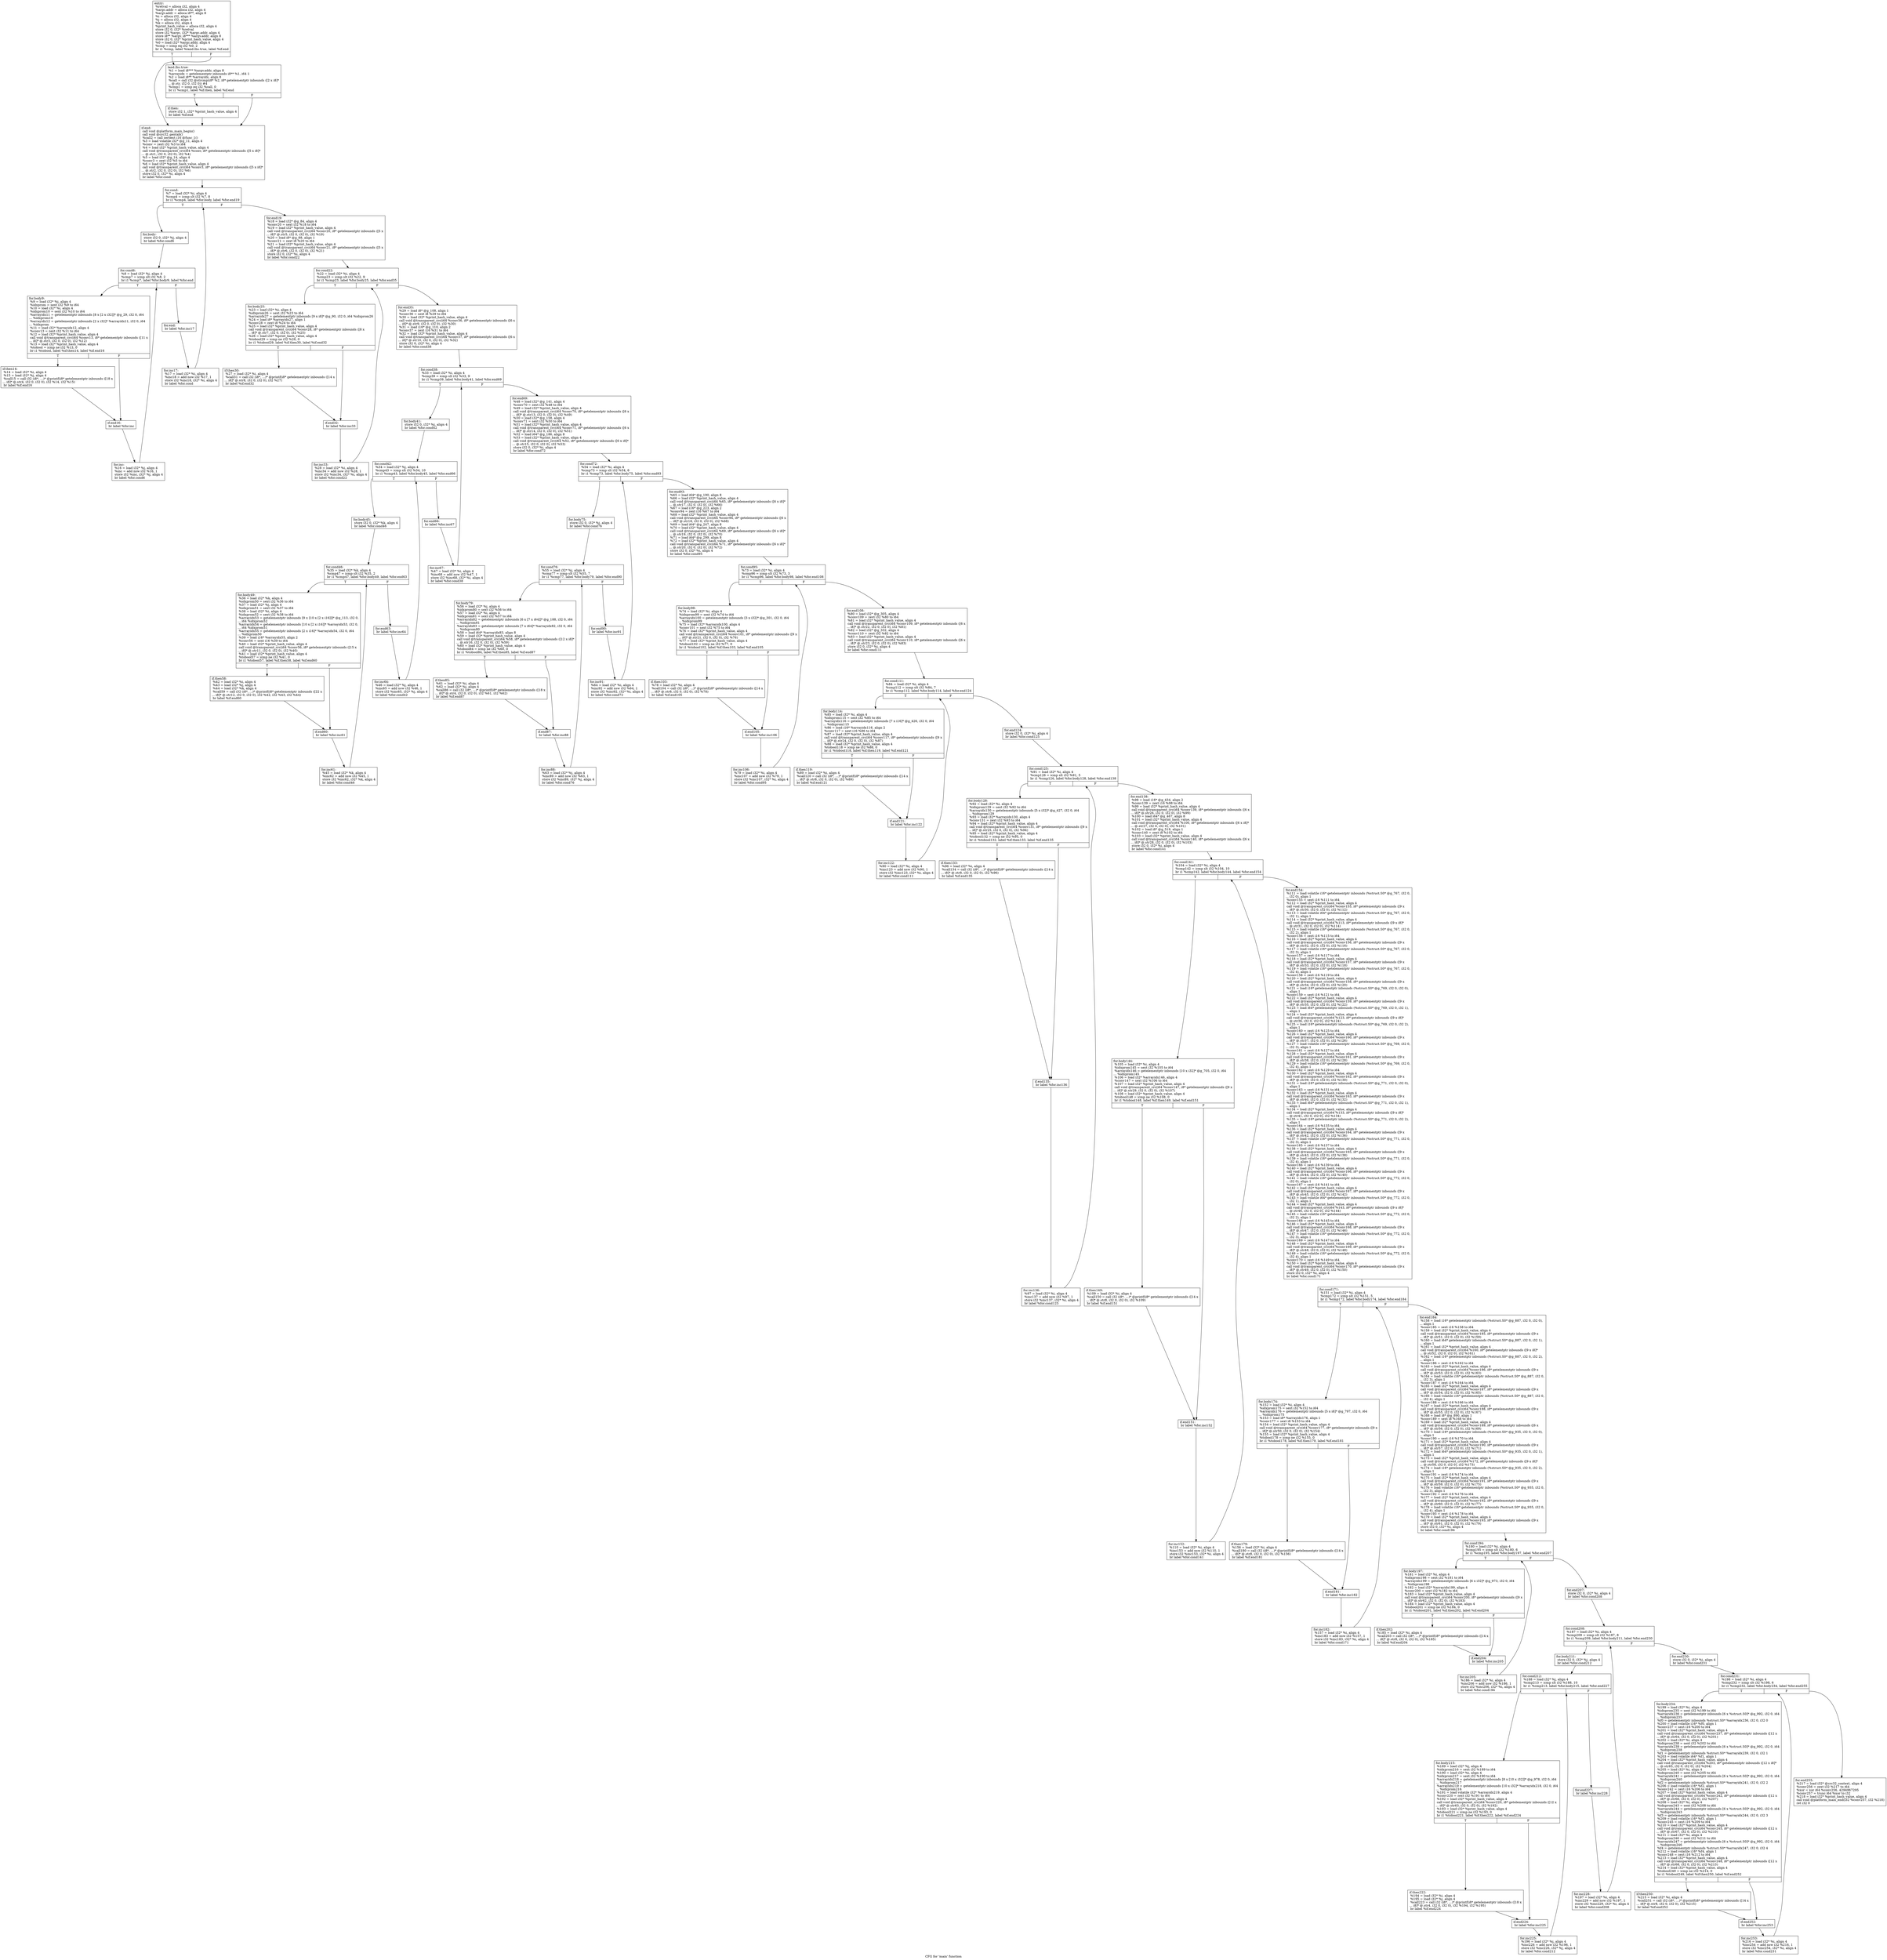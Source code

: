 digraph "CFG for 'main' function" {
	label="CFG for 'main' function";

	Node0xaf9a5d0 [shape=record,label="{entry:\l  %retval = alloca i32, align 4\l  %argc.addr = alloca i32, align 4\l  %argv.addr = alloca i8**, align 8\l  %i = alloca i32, align 4\l  %j = alloca i32, align 4\l  %k = alloca i32, align 4\l  %print_hash_value = alloca i32, align 4\l  store i32 0, i32* %retval\l  store i32 %argc, i32* %argc.addr, align 4\l  store i8** %argv, i8*** %argv.addr, align 8\l  store i32 0, i32* %print_hash_value, align 4\l  %0 = load i32* %argc.addr, align 4\l  %cmp = icmp eq i32 %0, 2\l  br i1 %cmp, label %land.lhs.true, label %if.end\l|{<s0>T|<s1>F}}"];
	Node0xaf9a5d0:s0 -> Node0xaf942c8;
	Node0xaf9a5d0:s1 -> Node0xaf94328;
	Node0xaf942c8 [shape=record,label="{land.lhs.true:                                    \l  %1 = load i8*** %argv.addr, align 8\l  %arrayidx = getelementptr inbounds i8** %1, i64 1\l  %2 = load i8** %arrayidx, align 8\l  %call = call i32 @strcmp(i8* %2, i8* getelementptr inbounds ([2 x i8]*\l... @.str, i32 0, i32 0)) #4\l  %cmp1 = icmp eq i32 %call, 0\l  br i1 %cmp1, label %if.then, label %if.end\l|{<s0>T|<s1>F}}"];
	Node0xaf942c8:s0 -> Node0xaf942f8;
	Node0xaf942c8:s1 -> Node0xaf94328;
	Node0xaf942f8 [shape=record,label="{if.then:                                          \l  store i32 1, i32* %print_hash_value, align 4\l  br label %if.end\l}"];
	Node0xaf942f8 -> Node0xaf94328;
	Node0xaf94328 [shape=record,label="{if.end:                                           \l  call void @platform_main_begin()\l  call void @crc32_gentab()\l  %call2 = call zeroext i16 @func_1()\l  %3 = load volatile i32* @g_11, align 4\l  %conv = zext i32 %3 to i64\l  %4 = load i32* %print_hash_value, align 4\l  call void @transparent_crc(i64 %conv, i8* getelementptr inbounds ([5 x i8]*\l... @.str1, i32 0, i32 0), i32 %4)\l  %5 = load i32* @g_14, align 4\l  %conv3 = zext i32 %5 to i64\l  %6 = load i32* %print_hash_value, align 4\l  call void @transparent_crc(i64 %conv3, i8* getelementptr inbounds ([5 x i8]*\l... @.str2, i32 0, i32 0), i32 %6)\l  store i32 0, i32* %i, align 4\l  br label %for.cond\l}"];
	Node0xaf94328 -> Node0xaf94358;
	Node0xaf94358 [shape=record,label="{for.cond:                                         \l  %7 = load i32* %i, align 4\l  %cmp4 = icmp slt i32 %7, 8\l  br i1 %cmp4, label %for.body, label %for.end19\l|{<s0>T|<s1>F}}"];
	Node0xaf94358:s0 -> Node0xaf94388;
	Node0xaf94358:s1 -> Node0xaf94508;
	Node0xaf94388 [shape=record,label="{for.body:                                         \l  store i32 0, i32* %j, align 4\l  br label %for.cond6\l}"];
	Node0xaf94388 -> Node0xaf943b8;
	Node0xaf943b8 [shape=record,label="{for.cond6:                                        \l  %8 = load i32* %j, align 4\l  %cmp7 = icmp slt i32 %8, 2\l  br i1 %cmp7, label %for.body9, label %for.end\l|{<s0>T|<s1>F}}"];
	Node0xaf943b8:s0 -> Node0xaf943e8;
	Node0xaf943b8:s1 -> Node0xaf944a8;
	Node0xaf943e8 [shape=record,label="{for.body9:                                        \l  %9 = load i32* %j, align 4\l  %idxprom = sext i32 %9 to i64\l  %10 = load i32* %i, align 4\l  %idxprom10 = sext i32 %10 to i64\l  %arrayidx11 = getelementptr inbounds [8 x [2 x i32]]* @g_29, i32 0, i64\l... %idxprom10\l  %arrayidx12 = getelementptr inbounds [2 x i32]* %arrayidx11, i32 0, i64\l... %idxprom\l  %11 = load i32* %arrayidx12, align 4\l  %conv13 = zext i32 %11 to i64\l  %12 = load i32* %print_hash_value, align 4\l  call void @transparent_crc(i64 %conv13, i8* getelementptr inbounds ([11 x\l... i8]* @.str3, i32 0, i32 0), i32 %12)\l  %13 = load i32* %print_hash_value, align 4\l  %tobool = icmp ne i32 %13, 0\l  br i1 %tobool, label %if.then14, label %if.end16\l|{<s0>T|<s1>F}}"];
	Node0xaf943e8:s0 -> Node0xaf94418;
	Node0xaf943e8:s1 -> Node0xaf94448;
	Node0xaf94418 [shape=record,label="{if.then14:                                        \l  %14 = load i32* %i, align 4\l  %15 = load i32* %j, align 4\l  %call15 = call i32 (i8*, ...)* @printf(i8* getelementptr inbounds ([18 x\l... i8]* @.str4, i32 0, i32 0), i32 %14, i32 %15)\l  br label %if.end16\l}"];
	Node0xaf94418 -> Node0xaf94448;
	Node0xaf94448 [shape=record,label="{if.end16:                                         \l  br label %for.inc\l}"];
	Node0xaf94448 -> Node0xaf94478;
	Node0xaf94478 [shape=record,label="{for.inc:                                          \l  %16 = load i32* %j, align 4\l  %inc = add nsw i32 %16, 1\l  store i32 %inc, i32* %j, align 4\l  br label %for.cond6\l}"];
	Node0xaf94478 -> Node0xaf943b8;
	Node0xaf944a8 [shape=record,label="{for.end:                                          \l  br label %for.inc17\l}"];
	Node0xaf944a8 -> Node0xaf944d8;
	Node0xaf944d8 [shape=record,label="{for.inc17:                                        \l  %17 = load i32* %i, align 4\l  %inc18 = add nsw i32 %17, 1\l  store i32 %inc18, i32* %i, align 4\l  br label %for.cond\l}"];
	Node0xaf944d8 -> Node0xaf94358;
	Node0xaf94508 [shape=record,label="{for.end19:                                        \l  %18 = load i32* @g_84, align 4\l  %conv20 = sext i32 %18 to i64\l  %19 = load i32* %print_hash_value, align 4\l  call void @transparent_crc(i64 %conv20, i8* getelementptr inbounds ([5 x\l... i8]* @.str5, i32 0, i32 0), i32 %19)\l  %20 = load i8* @g_88, align 1\l  %conv21 = zext i8 %20 to i64\l  %21 = load i32* %print_hash_value, align 4\l  call void @transparent_crc(i64 %conv21, i8* getelementptr inbounds ([5 x\l... i8]* @.str6, i32 0, i32 0), i32 %21)\l  store i32 0, i32* %i, align 4\l  br label %for.cond22\l}"];
	Node0xaf94508 -> Node0xaf94538;
	Node0xaf94538 [shape=record,label="{for.cond22:                                       \l  %22 = load i32* %i, align 4\l  %cmp23 = icmp slt i32 %22, 9\l  br i1 %cmp23, label %for.body25, label %for.end35\l|{<s0>T|<s1>F}}"];
	Node0xaf94538:s0 -> Node0xaf94568;
	Node0xaf94538:s1 -> Node0xaf94628;
	Node0xaf94568 [shape=record,label="{for.body25:                                       \l  %23 = load i32* %i, align 4\l  %idxprom26 = sext i32 %23 to i64\l  %arrayidx27 = getelementptr inbounds [9 x i8]* @g_90, i32 0, i64 %idxprom26\l  %24 = load i8* %arrayidx27, align 1\l  %conv28 = zext i8 %24 to i64\l  %25 = load i32* %print_hash_value, align 4\l  call void @transparent_crc(i64 %conv28, i8* getelementptr inbounds ([8 x\l... i8]* @.str7, i32 0, i32 0), i32 %25)\l  %26 = load i32* %print_hash_value, align 4\l  %tobool29 = icmp ne i32 %26, 0\l  br i1 %tobool29, label %if.then30, label %if.end32\l|{<s0>T|<s1>F}}"];
	Node0xaf94568:s0 -> Node0xaf94598;
	Node0xaf94568:s1 -> Node0xaf945c8;
	Node0xaf94598 [shape=record,label="{if.then30:                                        \l  %27 = load i32* %i, align 4\l  %call31 = call i32 (i8*, ...)* @printf(i8* getelementptr inbounds ([14 x\l... i8]* @.str8, i32 0, i32 0), i32 %27)\l  br label %if.end32\l}"];
	Node0xaf94598 -> Node0xaf945c8;
	Node0xaf945c8 [shape=record,label="{if.end32:                                         \l  br label %for.inc33\l}"];
	Node0xaf945c8 -> Node0xaf945f8;
	Node0xaf945f8 [shape=record,label="{for.inc33:                                        \l  %28 = load i32* %i, align 4\l  %inc34 = add nsw i32 %28, 1\l  store i32 %inc34, i32* %i, align 4\l  br label %for.cond22\l}"];
	Node0xaf945f8 -> Node0xaf94538;
	Node0xaf94628 [shape=record,label="{for.end35:                                        \l  %29 = load i8* @g_108, align 1\l  %conv36 = sext i8 %29 to i64\l  %30 = load i32* %print_hash_value, align 4\l  call void @transparent_crc(i64 %conv36, i8* getelementptr inbounds ([6 x\l... i8]* @.str9, i32 0, i32 0), i32 %30)\l  %31 = load i16* @g_110, align 2\l  %conv37 = zext i16 %31 to i64\l  %32 = load i32* %print_hash_value, align 4\l  call void @transparent_crc(i64 %conv37, i8* getelementptr inbounds ([6 x\l... i8]* @.str10, i32 0, i32 0), i32 %32)\l  store i32 0, i32* %i, align 4\l  br label %for.cond38\l}"];
	Node0xaf94628 -> Node0xaf94658;
	Node0xaf94658 [shape=record,label="{for.cond38:                                       \l  %33 = load i32* %i, align 4\l  %cmp39 = icmp slt i32 %33, 9\l  br i1 %cmp39, label %for.body41, label %for.end69\l|{<s0>T|<s1>F}}"];
	Node0xaf94658:s0 -> Node0xaf94688;
	Node0xaf94658:s1 -> Node0xaf948c8;
	Node0xaf94688 [shape=record,label="{for.body41:                                       \l  store i32 0, i32* %j, align 4\l  br label %for.cond42\l}"];
	Node0xaf94688 -> Node0xaf946b8;
	Node0xaf946b8 [shape=record,label="{for.cond42:                                       \l  %34 = load i32* %j, align 4\l  %cmp43 = icmp slt i32 %34, 10\l  br i1 %cmp43, label %for.body45, label %for.end66\l|{<s0>T|<s1>F}}"];
	Node0xaf946b8:s0 -> Node0xaf946e8;
	Node0xaf946b8:s1 -> Node0xaf94868;
	Node0xaf946e8 [shape=record,label="{for.body45:                                       \l  store i32 0, i32* %k, align 4\l  br label %for.cond46\l}"];
	Node0xaf946e8 -> Node0xaf94718;
	Node0xaf94718 [shape=record,label="{for.cond46:                                       \l  %35 = load i32* %k, align 4\l  %cmp47 = icmp slt i32 %35, 2\l  br i1 %cmp47, label %for.body49, label %for.end63\l|{<s0>T|<s1>F}}"];
	Node0xaf94718:s0 -> Node0xaf94748;
	Node0xaf94718:s1 -> Node0xaf94808;
	Node0xaf94748 [shape=record,label="{for.body49:                                       \l  %36 = load i32* %k, align 4\l  %idxprom50 = sext i32 %36 to i64\l  %37 = load i32* %j, align 4\l  %idxprom51 = sext i32 %37 to i64\l  %38 = load i32* %i, align 4\l  %idxprom52 = sext i32 %38 to i64\l  %arrayidx53 = getelementptr inbounds [9 x [10 x [2 x i16]]]* @g_113, i32 0,\l... i64 %idxprom52\l  %arrayidx54 = getelementptr inbounds [10 x [2 x i16]]* %arrayidx53, i32 0,\l... i64 %idxprom51\l  %arrayidx55 = getelementptr inbounds [2 x i16]* %arrayidx54, i32 0, i64\l... %idxprom50\l  %39 = load i16* %arrayidx55, align 2\l  %conv56 = sext i16 %39 to i64\l  %40 = load i32* %print_hash_value, align 4\l  call void @transparent_crc(i64 %conv56, i8* getelementptr inbounds ([15 x\l... i8]* @.str11, i32 0, i32 0), i32 %40)\l  %41 = load i32* %print_hash_value, align 4\l  %tobool57 = icmp ne i32 %41, 0\l  br i1 %tobool57, label %if.then58, label %if.end60\l|{<s0>T|<s1>F}}"];
	Node0xaf94748:s0 -> Node0xaf94778;
	Node0xaf94748:s1 -> Node0xaf947a8;
	Node0xaf94778 [shape=record,label="{if.then58:                                        \l  %42 = load i32* %i, align 4\l  %43 = load i32* %j, align 4\l  %44 = load i32* %k, align 4\l  %call59 = call i32 (i8*, ...)* @printf(i8* getelementptr inbounds ([22 x\l... i8]* @.str12, i32 0, i32 0), i32 %42, i32 %43, i32 %44)\l  br label %if.end60\l}"];
	Node0xaf94778 -> Node0xaf947a8;
	Node0xaf947a8 [shape=record,label="{if.end60:                                         \l  br label %for.inc61\l}"];
	Node0xaf947a8 -> Node0xaf947d8;
	Node0xaf947d8 [shape=record,label="{for.inc61:                                        \l  %45 = load i32* %k, align 4\l  %inc62 = add nsw i32 %45, 1\l  store i32 %inc62, i32* %k, align 4\l  br label %for.cond46\l}"];
	Node0xaf947d8 -> Node0xaf94718;
	Node0xaf94808 [shape=record,label="{for.end63:                                        \l  br label %for.inc64\l}"];
	Node0xaf94808 -> Node0xaf94838;
	Node0xaf94838 [shape=record,label="{for.inc64:                                        \l  %46 = load i32* %j, align 4\l  %inc65 = add nsw i32 %46, 1\l  store i32 %inc65, i32* %j, align 4\l  br label %for.cond42\l}"];
	Node0xaf94838 -> Node0xaf946b8;
	Node0xaf94868 [shape=record,label="{for.end66:                                        \l  br label %for.inc67\l}"];
	Node0xaf94868 -> Node0xaf94898;
	Node0xaf94898 [shape=record,label="{for.inc67:                                        \l  %47 = load i32* %i, align 4\l  %inc68 = add nsw i32 %47, 1\l  store i32 %inc68, i32* %i, align 4\l  br label %for.cond38\l}"];
	Node0xaf94898 -> Node0xaf94658;
	Node0xaf948c8 [shape=record,label="{for.end69:                                        \l  %48 = load i32* @g_141, align 4\l  %conv70 = zext i32 %48 to i64\l  %49 = load i32* %print_hash_value, align 4\l  call void @transparent_crc(i64 %conv70, i8* getelementptr inbounds ([6 x\l... i8]* @.str13, i32 0, i32 0), i32 %49)\l  %50 = load i32* @g_158, align 4\l  %conv71 = sext i32 %50 to i64\l  %51 = load i32* %print_hash_value, align 4\l  call void @transparent_crc(i64 %conv71, i8* getelementptr inbounds ([6 x\l... i8]* @.str14, i32 0, i32 0), i32 %51)\l  %52 = load i64* @g_186, align 8\l  %53 = load i32* %print_hash_value, align 4\l  call void @transparent_crc(i64 %52, i8* getelementptr inbounds ([6 x i8]*\l... @.str15, i32 0, i32 0), i32 %53)\l  store i32 0, i32* %i, align 4\l  br label %for.cond72\l}"];
	Node0xaf948c8 -> Node0xaf948f8;
	Node0xaf948f8 [shape=record,label="{for.cond72:                                       \l  %54 = load i32* %i, align 4\l  %cmp73 = icmp slt i32 %54, 6\l  br i1 %cmp73, label %for.body75, label %for.end93\l|{<s0>T|<s1>F}}"];
	Node0xaf948f8:s0 -> Node0xaf94928;
	Node0xaf948f8:s1 -> Node0xaf94aa8;
	Node0xaf94928 [shape=record,label="{for.body75:                                       \l  store i32 0, i32* %j, align 4\l  br label %for.cond76\l}"];
	Node0xaf94928 -> Node0xaf94958;
	Node0xaf94958 [shape=record,label="{for.cond76:                                       \l  %55 = load i32* %j, align 4\l  %cmp77 = icmp slt i32 %55, 7\l  br i1 %cmp77, label %for.body79, label %for.end90\l|{<s0>T|<s1>F}}"];
	Node0xaf94958:s0 -> Node0xaf94988;
	Node0xaf94958:s1 -> Node0xaf94a48;
	Node0xaf94988 [shape=record,label="{for.body79:                                       \l  %56 = load i32* %j, align 4\l  %idxprom80 = sext i32 %56 to i64\l  %57 = load i32* %i, align 4\l  %idxprom81 = sext i32 %57 to i64\l  %arrayidx82 = getelementptr inbounds [6 x [7 x i64]]* @g_188, i32 0, i64\l... %idxprom81\l  %arrayidx83 = getelementptr inbounds [7 x i64]* %arrayidx82, i32 0, i64\l... %idxprom80\l  %58 = load i64* %arrayidx83, align 8\l  %59 = load i32* %print_hash_value, align 4\l  call void @transparent_crc(i64 %58, i8* getelementptr inbounds ([12 x i8]*\l... @.str16, i32 0, i32 0), i32 %59)\l  %60 = load i32* %print_hash_value, align 4\l  %tobool84 = icmp ne i32 %60, 0\l  br i1 %tobool84, label %if.then85, label %if.end87\l|{<s0>T|<s1>F}}"];
	Node0xaf94988:s0 -> Node0xaf949b8;
	Node0xaf94988:s1 -> Node0xaf949e8;
	Node0xaf949b8 [shape=record,label="{if.then85:                                        \l  %61 = load i32* %i, align 4\l  %62 = load i32* %j, align 4\l  %call86 = call i32 (i8*, ...)* @printf(i8* getelementptr inbounds ([18 x\l... i8]* @.str4, i32 0, i32 0), i32 %61, i32 %62)\l  br label %if.end87\l}"];
	Node0xaf949b8 -> Node0xaf949e8;
	Node0xaf949e8 [shape=record,label="{if.end87:                                         \l  br label %for.inc88\l}"];
	Node0xaf949e8 -> Node0xaf94a18;
	Node0xaf94a18 [shape=record,label="{for.inc88:                                        \l  %63 = load i32* %j, align 4\l  %inc89 = add nsw i32 %63, 1\l  store i32 %inc89, i32* %j, align 4\l  br label %for.cond76\l}"];
	Node0xaf94a18 -> Node0xaf94958;
	Node0xaf94a48 [shape=record,label="{for.end90:                                        \l  br label %for.inc91\l}"];
	Node0xaf94a48 -> Node0xaf94a78;
	Node0xaf94a78 [shape=record,label="{for.inc91:                                        \l  %64 = load i32* %i, align 4\l  %inc92 = add nsw i32 %64, 1\l  store i32 %inc92, i32* %i, align 4\l  br label %for.cond72\l}"];
	Node0xaf94a78 -> Node0xaf948f8;
	Node0xaf94aa8 [shape=record,label="{for.end93:                                        \l  %65 = load i64* @g_190, align 8\l  %66 = load i32* %print_hash_value, align 4\l  call void @transparent_crc(i64 %65, i8* getelementptr inbounds ([6 x i8]*\l... @.str17, i32 0, i32 0), i32 %66)\l  %67 = load i16* @g_223, align 2\l  %conv94 = zext i16 %67 to i64\l  %68 = load i32* %print_hash_value, align 4\l  call void @transparent_crc(i64 %conv94, i8* getelementptr inbounds ([6 x\l... i8]* @.str18, i32 0, i32 0), i32 %68)\l  %69 = load i64* @g_247, align 8\l  %70 = load i32* %print_hash_value, align 4\l  call void @transparent_crc(i64 %69, i8* getelementptr inbounds ([6 x i8]*\l... @.str19, i32 0, i32 0), i32 %70)\l  %71 = load i64* @g_299, align 8\l  %72 = load i32* %print_hash_value, align 4\l  call void @transparent_crc(i64 %71, i8* getelementptr inbounds ([6 x i8]*\l... @.str20, i32 0, i32 0), i32 %72)\l  store i32 0, i32* %i, align 4\l  br label %for.cond95\l}"];
	Node0xaf94aa8 -> Node0xafa27a0;
	Node0xafa27a0 [shape=record,label="{for.cond95:                                       \l  %73 = load i32* %i, align 4\l  %cmp96 = icmp slt i32 %73, 3\l  br i1 %cmp96, label %for.body98, label %for.end108\l|{<s0>T|<s1>F}}"];
	Node0xafa27a0:s0 -> Node0xafa27d0;
	Node0xafa27a0:s1 -> Node0xafa2890;
	Node0xafa27d0 [shape=record,label="{for.body98:                                       \l  %74 = load i32* %i, align 4\l  %idxprom99 = sext i32 %74 to i64\l  %arrayidx100 = getelementptr inbounds [3 x i32]* @g_301, i32 0, i64\l... %idxprom99\l  %75 = load i32* %arrayidx100, align 4\l  %conv101 = sext i32 %75 to i64\l  %76 = load i32* %print_hash_value, align 4\l  call void @transparent_crc(i64 %conv101, i8* getelementptr inbounds ([9 x\l... i8]* @.str21, i32 0, i32 0), i32 %76)\l  %77 = load i32* %print_hash_value, align 4\l  %tobool102 = icmp ne i32 %77, 0\l  br i1 %tobool102, label %if.then103, label %if.end105\l|{<s0>T|<s1>F}}"];
	Node0xafa27d0:s0 -> Node0xafa2800;
	Node0xafa27d0:s1 -> Node0xafa2830;
	Node0xafa2800 [shape=record,label="{if.then103:                                       \l  %78 = load i32* %i, align 4\l  %call104 = call i32 (i8*, ...)* @printf(i8* getelementptr inbounds ([14 x\l... i8]* @.str8, i32 0, i32 0), i32 %78)\l  br label %if.end105\l}"];
	Node0xafa2800 -> Node0xafa2830;
	Node0xafa2830 [shape=record,label="{if.end105:                                        \l  br label %for.inc106\l}"];
	Node0xafa2830 -> Node0xafa2860;
	Node0xafa2860 [shape=record,label="{for.inc106:                                       \l  %79 = load i32* %i, align 4\l  %inc107 = add nsw i32 %79, 1\l  store i32 %inc107, i32* %i, align 4\l  br label %for.cond95\l}"];
	Node0xafa2860 -> Node0xafa27a0;
	Node0xafa2890 [shape=record,label="{for.end108:                                       \l  %80 = load i32* @g_305, align 4\l  %conv109 = zext i32 %80 to i64\l  %81 = load i32* %print_hash_value, align 4\l  call void @transparent_crc(i64 %conv109, i8* getelementptr inbounds ([6 x\l... i8]* @.str22, i32 0, i32 0), i32 %81)\l  %82 = load i32* @g_332, align 4\l  %conv110 = zext i32 %82 to i64\l  %83 = load i32* %print_hash_value, align 4\l  call void @transparent_crc(i64 %conv110, i8* getelementptr inbounds ([6 x\l... i8]* @.str23, i32 0, i32 0), i32 %83)\l  store i32 0, i32* %i, align 4\l  br label %for.cond111\l}"];
	Node0xafa2890 -> Node0xafa28c0;
	Node0xafa28c0 [shape=record,label="{for.cond111:                                      \l  %84 = load i32* %i, align 4\l  %cmp112 = icmp slt i32 %84, 7\l  br i1 %cmp112, label %for.body114, label %for.end124\l|{<s0>T|<s1>F}}"];
	Node0xafa28c0:s0 -> Node0xafa28f0;
	Node0xafa28c0:s1 -> Node0xafa29b0;
	Node0xafa28f0 [shape=record,label="{for.body114:                                      \l  %85 = load i32* %i, align 4\l  %idxprom115 = sext i32 %85 to i64\l  %arrayidx116 = getelementptr inbounds [7 x i16]* @g_426, i32 0, i64\l... %idxprom115\l  %86 = load i16* %arrayidx116, align 2\l  %conv117 = sext i16 %86 to i64\l  %87 = load i32* %print_hash_value, align 4\l  call void @transparent_crc(i64 %conv117, i8* getelementptr inbounds ([9 x\l... i8]* @.str24, i32 0, i32 0), i32 %87)\l  %88 = load i32* %print_hash_value, align 4\l  %tobool118 = icmp ne i32 %88, 0\l  br i1 %tobool118, label %if.then119, label %if.end121\l|{<s0>T|<s1>F}}"];
	Node0xafa28f0:s0 -> Node0xafa2920;
	Node0xafa28f0:s1 -> Node0xafa2950;
	Node0xafa2920 [shape=record,label="{if.then119:                                       \l  %89 = load i32* %i, align 4\l  %call120 = call i32 (i8*, ...)* @printf(i8* getelementptr inbounds ([14 x\l... i8]* @.str8, i32 0, i32 0), i32 %89)\l  br label %if.end121\l}"];
	Node0xafa2920 -> Node0xafa2950;
	Node0xafa2950 [shape=record,label="{if.end121:                                        \l  br label %for.inc122\l}"];
	Node0xafa2950 -> Node0xafa2980;
	Node0xafa2980 [shape=record,label="{for.inc122:                                       \l  %90 = load i32* %i, align 4\l  %inc123 = add nsw i32 %90, 1\l  store i32 %inc123, i32* %i, align 4\l  br label %for.cond111\l}"];
	Node0xafa2980 -> Node0xafa28c0;
	Node0xafa29b0 [shape=record,label="{for.end124:                                       \l  store i32 0, i32* %i, align 4\l  br label %for.cond125\l}"];
	Node0xafa29b0 -> Node0xafa29e0;
	Node0xafa29e0 [shape=record,label="{for.cond125:                                      \l  %91 = load i32* %i, align 4\l  %cmp126 = icmp slt i32 %91, 5\l  br i1 %cmp126, label %for.body128, label %for.end138\l|{<s0>T|<s1>F}}"];
	Node0xafa29e0:s0 -> Node0xafa2a10;
	Node0xafa29e0:s1 -> Node0xafa2ad0;
	Node0xafa2a10 [shape=record,label="{for.body128:                                      \l  %92 = load i32* %i, align 4\l  %idxprom129 = sext i32 %92 to i64\l  %arrayidx130 = getelementptr inbounds [5 x i32]* @g_427, i32 0, i64\l... %idxprom129\l  %93 = load i32* %arrayidx130, align 4\l  %conv131 = zext i32 %93 to i64\l  %94 = load i32* %print_hash_value, align 4\l  call void @transparent_crc(i64 %conv131, i8* getelementptr inbounds ([9 x\l... i8]* @.str25, i32 0, i32 0), i32 %94)\l  %95 = load i32* %print_hash_value, align 4\l  %tobool132 = icmp ne i32 %95, 0\l  br i1 %tobool132, label %if.then133, label %if.end135\l|{<s0>T|<s1>F}}"];
	Node0xafa2a10:s0 -> Node0xafa2a40;
	Node0xafa2a10:s1 -> Node0xafa2a70;
	Node0xafa2a40 [shape=record,label="{if.then133:                                       \l  %96 = load i32* %i, align 4\l  %call134 = call i32 (i8*, ...)* @printf(i8* getelementptr inbounds ([14 x\l... i8]* @.str8, i32 0, i32 0), i32 %96)\l  br label %if.end135\l}"];
	Node0xafa2a40 -> Node0xafa2a70;
	Node0xafa2a70 [shape=record,label="{if.end135:                                        \l  br label %for.inc136\l}"];
	Node0xafa2a70 -> Node0xafa2aa0;
	Node0xafa2aa0 [shape=record,label="{for.inc136:                                       \l  %97 = load i32* %i, align 4\l  %inc137 = add nsw i32 %97, 1\l  store i32 %inc137, i32* %i, align 4\l  br label %for.cond125\l}"];
	Node0xafa2aa0 -> Node0xafa29e0;
	Node0xafa2ad0 [shape=record,label="{for.end138:                                       \l  %98 = load i16* @g_434, align 2\l  %conv139 = zext i16 %98 to i64\l  %99 = load i32* %print_hash_value, align 4\l  call void @transparent_crc(i64 %conv139, i8* getelementptr inbounds ([6 x\l... i8]* @.str26, i32 0, i32 0), i32 %99)\l  %100 = load i64* @g_467, align 8\l  %101 = load i32* %print_hash_value, align 4\l  call void @transparent_crc(i64 %100, i8* getelementptr inbounds ([6 x i8]*\l... @.str27, i32 0, i32 0), i32 %101)\l  %102 = load i8* @g_519, align 1\l  %conv140 = zext i8 %102 to i64\l  %103 = load i32* %print_hash_value, align 4\l  call void @transparent_crc(i64 %conv140, i8* getelementptr inbounds ([6 x\l... i8]* @.str28, i32 0, i32 0), i32 %103)\l  store i32 0, i32* %i, align 4\l  br label %for.cond141\l}"];
	Node0xafa2ad0 -> Node0xafa2b00;
	Node0xafa2b00 [shape=record,label="{for.cond141:                                      \l  %104 = load i32* %i, align 4\l  %cmp142 = icmp slt i32 %104, 10\l  br i1 %cmp142, label %for.body144, label %for.end154\l|{<s0>T|<s1>F}}"];
	Node0xafa2b00:s0 -> Node0xafa2b30;
	Node0xafa2b00:s1 -> Node0xafa2bf0;
	Node0xafa2b30 [shape=record,label="{for.body144:                                      \l  %105 = load i32* %i, align 4\l  %idxprom145 = sext i32 %105 to i64\l  %arrayidx146 = getelementptr inbounds [10 x i32]* @g_705, i32 0, i64\l... %idxprom145\l  %106 = load i32* %arrayidx146, align 4\l  %conv147 = sext i32 %106 to i64\l  %107 = load i32* %print_hash_value, align 4\l  call void @transparent_crc(i64 %conv147, i8* getelementptr inbounds ([9 x\l... i8]* @.str29, i32 0, i32 0), i32 %107)\l  %108 = load i32* %print_hash_value, align 4\l  %tobool148 = icmp ne i32 %108, 0\l  br i1 %tobool148, label %if.then149, label %if.end151\l|{<s0>T|<s1>F}}"];
	Node0xafa2b30:s0 -> Node0xafa2b60;
	Node0xafa2b30:s1 -> Node0xafa2b90;
	Node0xafa2b60 [shape=record,label="{if.then149:                                       \l  %109 = load i32* %i, align 4\l  %call150 = call i32 (i8*, ...)* @printf(i8* getelementptr inbounds ([14 x\l... i8]* @.str8, i32 0, i32 0), i32 %109)\l  br label %if.end151\l}"];
	Node0xafa2b60 -> Node0xafa2b90;
	Node0xafa2b90 [shape=record,label="{if.end151:                                        \l  br label %for.inc152\l}"];
	Node0xafa2b90 -> Node0xafa2bc0;
	Node0xafa2bc0 [shape=record,label="{for.inc152:                                       \l  %110 = load i32* %i, align 4\l  %inc153 = add nsw i32 %110, 1\l  store i32 %inc153, i32* %i, align 4\l  br label %for.cond141\l}"];
	Node0xafa2bc0 -> Node0xafa2b00;
	Node0xafa2bf0 [shape=record,label="{for.end154:                                       \l  %111 = load volatile i16* getelementptr inbounds (%struct.S0* @g_767, i32 0,\l... i32 0), align 1\l  %conv155 = sext i16 %111 to i64\l  %112 = load i32* %print_hash_value, align 4\l  call void @transparent_crc(i64 %conv155, i8* getelementptr inbounds ([9 x\l... i8]* @.str30, i32 0, i32 0), i32 %112)\l  %113 = load volatile i64* getelementptr inbounds (%struct.S0* @g_767, i32 0,\l... i32 1), align 1\l  %114 = load i32* %print_hash_value, align 4\l  call void @transparent_crc(i64 %113, i8* getelementptr inbounds ([9 x i8]*\l... @.str31, i32 0, i32 0), i32 %114)\l  %115 = load volatile i16* getelementptr inbounds (%struct.S0* @g_767, i32 0,\l... i32 2), align 1\l  %conv156 = zext i16 %115 to i64\l  %116 = load i32* %print_hash_value, align 4\l  call void @transparent_crc(i64 %conv156, i8* getelementptr inbounds ([9 x\l... i8]* @.str32, i32 0, i32 0), i32 %116)\l  %117 = load volatile i16* getelementptr inbounds (%struct.S0* @g_767, i32 0,\l... i32 3), align 1\l  %conv157 = zext i16 %117 to i64\l  %118 = load i32* %print_hash_value, align 4\l  call void @transparent_crc(i64 %conv157, i8* getelementptr inbounds ([9 x\l... i8]* @.str33, i32 0, i32 0), i32 %118)\l  %119 = load volatile i16* getelementptr inbounds (%struct.S0* @g_767, i32 0,\l... i32 4), align 1\l  %conv158 = zext i16 %119 to i64\l  %120 = load i32* %print_hash_value, align 4\l  call void @transparent_crc(i64 %conv158, i8* getelementptr inbounds ([9 x\l... i8]* @.str34, i32 0, i32 0), i32 %120)\l  %121 = load i16* getelementptr inbounds (%struct.S0* @g_769, i32 0, i32 0),\l... align 1\l  %conv159 = sext i16 %121 to i64\l  %122 = load i32* %print_hash_value, align 4\l  call void @transparent_crc(i64 %conv159, i8* getelementptr inbounds ([9 x\l... i8]* @.str35, i32 0, i32 0), i32 %122)\l  %123 = load i64* getelementptr inbounds (%struct.S0* @g_769, i32 0, i32 1),\l... align 1\l  %124 = load i32* %print_hash_value, align 4\l  call void @transparent_crc(i64 %123, i8* getelementptr inbounds ([9 x i8]*\l... @.str36, i32 0, i32 0), i32 %124)\l  %125 = load i16* getelementptr inbounds (%struct.S0* @g_769, i32 0, i32 2),\l... align 1\l  %conv160 = zext i16 %125 to i64\l  %126 = load i32* %print_hash_value, align 4\l  call void @transparent_crc(i64 %conv160, i8* getelementptr inbounds ([9 x\l... i8]* @.str37, i32 0, i32 0), i32 %126)\l  %127 = load volatile i16* getelementptr inbounds (%struct.S0* @g_769, i32 0,\l... i32 3), align 1\l  %conv161 = zext i16 %127 to i64\l  %128 = load i32* %print_hash_value, align 4\l  call void @transparent_crc(i64 %conv161, i8* getelementptr inbounds ([9 x\l... i8]* @.str38, i32 0, i32 0), i32 %128)\l  %129 = load volatile i16* getelementptr inbounds (%struct.S0* @g_769, i32 0,\l... i32 4), align 1\l  %conv162 = zext i16 %129 to i64\l  %130 = load i32* %print_hash_value, align 4\l  call void @transparent_crc(i64 %conv162, i8* getelementptr inbounds ([9 x\l... i8]* @.str39, i32 0, i32 0), i32 %130)\l  %131 = load i16* getelementptr inbounds (%struct.S0* @g_771, i32 0, i32 0),\l... align 1\l  %conv163 = sext i16 %131 to i64\l  %132 = load i32* %print_hash_value, align 4\l  call void @transparent_crc(i64 %conv163, i8* getelementptr inbounds ([9 x\l... i8]* @.str40, i32 0, i32 0), i32 %132)\l  %133 = load i64* getelementptr inbounds (%struct.S0* @g_771, i32 0, i32 1),\l... align 1\l  %134 = load i32* %print_hash_value, align 4\l  call void @transparent_crc(i64 %133, i8* getelementptr inbounds ([9 x i8]*\l... @.str41, i32 0, i32 0), i32 %134)\l  %135 = load i16* getelementptr inbounds (%struct.S0* @g_771, i32 0, i32 2),\l... align 1\l  %conv164 = zext i16 %135 to i64\l  %136 = load i32* %print_hash_value, align 4\l  call void @transparent_crc(i64 %conv164, i8* getelementptr inbounds ([9 x\l... i8]* @.str42, i32 0, i32 0), i32 %136)\l  %137 = load volatile i16* getelementptr inbounds (%struct.S0* @g_771, i32 0,\l... i32 3), align 1\l  %conv165 = zext i16 %137 to i64\l  %138 = load i32* %print_hash_value, align 4\l  call void @transparent_crc(i64 %conv165, i8* getelementptr inbounds ([9 x\l... i8]* @.str43, i32 0, i32 0), i32 %138)\l  %139 = load volatile i16* getelementptr inbounds (%struct.S0* @g_771, i32 0,\l... i32 4), align 1\l  %conv166 = zext i16 %139 to i64\l  %140 = load i32* %print_hash_value, align 4\l  call void @transparent_crc(i64 %conv166, i8* getelementptr inbounds ([9 x\l... i8]* @.str44, i32 0, i32 0), i32 %140)\l  %141 = load volatile i16* getelementptr inbounds (%struct.S0* @g_772, i32 0,\l... i32 0), align 1\l  %conv167 = sext i16 %141 to i64\l  %142 = load i32* %print_hash_value, align 4\l  call void @transparent_crc(i64 %conv167, i8* getelementptr inbounds ([9 x\l... i8]* @.str45, i32 0, i32 0), i32 %142)\l  %143 = load volatile i64* getelementptr inbounds (%struct.S0* @g_772, i32 0,\l... i32 1), align 1\l  %144 = load i32* %print_hash_value, align 4\l  call void @transparent_crc(i64 %143, i8* getelementptr inbounds ([9 x i8]*\l... @.str46, i32 0, i32 0), i32 %144)\l  %145 = load volatile i16* getelementptr inbounds (%struct.S0* @g_772, i32 0,\l... i32 2), align 1\l  %conv168 = zext i16 %145 to i64\l  %146 = load i32* %print_hash_value, align 4\l  call void @transparent_crc(i64 %conv168, i8* getelementptr inbounds ([9 x\l... i8]* @.str47, i32 0, i32 0), i32 %146)\l  %147 = load volatile i16* getelementptr inbounds (%struct.S0* @g_772, i32 0,\l... i32 3), align 1\l  %conv169 = zext i16 %147 to i64\l  %148 = load i32* %print_hash_value, align 4\l  call void @transparent_crc(i64 %conv169, i8* getelementptr inbounds ([9 x\l... i8]* @.str48, i32 0, i32 0), i32 %148)\l  %149 = load volatile i16* getelementptr inbounds (%struct.S0* @g_772, i32 0,\l... i32 4), align 1\l  %conv170 = zext i16 %149 to i64\l  %150 = load i32* %print_hash_value, align 4\l  call void @transparent_crc(i64 %conv170, i8* getelementptr inbounds ([9 x\l... i8]* @.str49, i32 0, i32 0), i32 %150)\l  store i32 0, i32* %i, align 4\l  br label %for.cond171\l}"];
	Node0xafa2bf0 -> Node0xafa2c20;
	Node0xafa2c20 [shape=record,label="{for.cond171:                                      \l  %151 = load i32* %i, align 4\l  %cmp172 = icmp slt i32 %151, 5\l  br i1 %cmp172, label %for.body174, label %for.end184\l|{<s0>T|<s1>F}}"];
	Node0xafa2c20:s0 -> Node0xafa2c50;
	Node0xafa2c20:s1 -> Node0xafa2d10;
	Node0xafa2c50 [shape=record,label="{for.body174:                                      \l  %152 = load i32* %i, align 4\l  %idxprom175 = sext i32 %152 to i64\l  %arrayidx176 = getelementptr inbounds [5 x i8]* @g_797, i32 0, i64\l... %idxprom175\l  %153 = load i8* %arrayidx176, align 1\l  %conv177 = sext i8 %153 to i64\l  %154 = load i32* %print_hash_value, align 4\l  call void @transparent_crc(i64 %conv177, i8* getelementptr inbounds ([9 x\l... i8]* @.str50, i32 0, i32 0), i32 %154)\l  %155 = load i32* %print_hash_value, align 4\l  %tobool178 = icmp ne i32 %155, 0\l  br i1 %tobool178, label %if.then179, label %if.end181\l|{<s0>T|<s1>F}}"];
	Node0xafa2c50:s0 -> Node0xafa2c80;
	Node0xafa2c50:s1 -> Node0xafa2cb0;
	Node0xafa2c80 [shape=record,label="{if.then179:                                       \l  %156 = load i32* %i, align 4\l  %call180 = call i32 (i8*, ...)* @printf(i8* getelementptr inbounds ([14 x\l... i8]* @.str8, i32 0, i32 0), i32 %156)\l  br label %if.end181\l}"];
	Node0xafa2c80 -> Node0xafa2cb0;
	Node0xafa2cb0 [shape=record,label="{if.end181:                                        \l  br label %for.inc182\l}"];
	Node0xafa2cb0 -> Node0xafa2ce0;
	Node0xafa2ce0 [shape=record,label="{for.inc182:                                       \l  %157 = load i32* %i, align 4\l  %inc183 = add nsw i32 %157, 1\l  store i32 %inc183, i32* %i, align 4\l  br label %for.cond171\l}"];
	Node0xafa2ce0 -> Node0xafa2c20;
	Node0xafa2d10 [shape=record,label="{for.end184:                                       \l  %158 = load i16* getelementptr inbounds (%struct.S0* @g_887, i32 0, i32 0),\l... align 1\l  %conv185 = sext i16 %158 to i64\l  %159 = load i32* %print_hash_value, align 4\l  call void @transparent_crc(i64 %conv185, i8* getelementptr inbounds ([9 x\l... i8]* @.str51, i32 0, i32 0), i32 %159)\l  %160 = load i64* getelementptr inbounds (%struct.S0* @g_887, i32 0, i32 1),\l... align 1\l  %161 = load i32* %print_hash_value, align 4\l  call void @transparent_crc(i64 %160, i8* getelementptr inbounds ([9 x i8]*\l... @.str52, i32 0, i32 0), i32 %161)\l  %162 = load i16* getelementptr inbounds (%struct.S0* @g_887, i32 0, i32 2),\l... align 1\l  %conv186 = zext i16 %162 to i64\l  %163 = load i32* %print_hash_value, align 4\l  call void @transparent_crc(i64 %conv186, i8* getelementptr inbounds ([9 x\l... i8]* @.str53, i32 0, i32 0), i32 %163)\l  %164 = load volatile i16* getelementptr inbounds (%struct.S0* @g_887, i32 0,\l... i32 3), align 1\l  %conv187 = zext i16 %164 to i64\l  %165 = load i32* %print_hash_value, align 4\l  call void @transparent_crc(i64 %conv187, i8* getelementptr inbounds ([9 x\l... i8]* @.str54, i32 0, i32 0), i32 %165)\l  %166 = load volatile i16* getelementptr inbounds (%struct.S0* @g_887, i32 0,\l... i32 4), align 1\l  %conv188 = zext i16 %166 to i64\l  %167 = load i32* %print_hash_value, align 4\l  call void @transparent_crc(i64 %conv188, i8* getelementptr inbounds ([9 x\l... i8]* @.str55, i32 0, i32 0), i32 %167)\l  %168 = load i8* @g_890, align 1\l  %conv189 = sext i8 %168 to i64\l  %169 = load i32* %print_hash_value, align 4\l  call void @transparent_crc(i64 %conv189, i8* getelementptr inbounds ([6 x\l... i8]* @.str56, i32 0, i32 0), i32 %169)\l  %170 = load i16* getelementptr inbounds (%struct.S0* @g_935, i32 0, i32 0),\l... align 1\l  %conv190 = sext i16 %170 to i64\l  %171 = load i32* %print_hash_value, align 4\l  call void @transparent_crc(i64 %conv190, i8* getelementptr inbounds ([9 x\l... i8]* @.str57, i32 0, i32 0), i32 %171)\l  %172 = load i64* getelementptr inbounds (%struct.S0* @g_935, i32 0, i32 1),\l... align 1\l  %173 = load i32* %print_hash_value, align 4\l  call void @transparent_crc(i64 %172, i8* getelementptr inbounds ([9 x i8]*\l... @.str58, i32 0, i32 0), i32 %173)\l  %174 = load i16* getelementptr inbounds (%struct.S0* @g_935, i32 0, i32 2),\l... align 1\l  %conv191 = zext i16 %174 to i64\l  %175 = load i32* %print_hash_value, align 4\l  call void @transparent_crc(i64 %conv191, i8* getelementptr inbounds ([9 x\l... i8]* @.str59, i32 0, i32 0), i32 %175)\l  %176 = load volatile i16* getelementptr inbounds (%struct.S0* @g_935, i32 0,\l... i32 3), align 1\l  %conv192 = zext i16 %176 to i64\l  %177 = load i32* %print_hash_value, align 4\l  call void @transparent_crc(i64 %conv192, i8* getelementptr inbounds ([9 x\l... i8]* @.str60, i32 0, i32 0), i32 %177)\l  %178 = load volatile i16* getelementptr inbounds (%struct.S0* @g_935, i32 0,\l... i32 4), align 1\l  %conv193 = zext i16 %178 to i64\l  %179 = load i32* %print_hash_value, align 4\l  call void @transparent_crc(i64 %conv193, i8* getelementptr inbounds ([9 x\l... i8]* @.str61, i32 0, i32 0), i32 %179)\l  store i32 0, i32* %i, align 4\l  br label %for.cond194\l}"];
	Node0xafa2d10 -> Node0xafa2d40;
	Node0xafa2d40 [shape=record,label="{for.cond194:                                      \l  %180 = load i32* %i, align 4\l  %cmp195 = icmp slt i32 %180, 6\l  br i1 %cmp195, label %for.body197, label %for.end207\l|{<s0>T|<s1>F}}"];
	Node0xafa2d40:s0 -> Node0xafa2d70;
	Node0xafa2d40:s1 -> Node0xafa2e30;
	Node0xafa2d70 [shape=record,label="{for.body197:                                      \l  %181 = load i32* %i, align 4\l  %idxprom198 = sext i32 %181 to i64\l  %arrayidx199 = getelementptr inbounds [6 x i32]* @g_973, i32 0, i64\l... %idxprom198\l  %182 = load i32* %arrayidx199, align 4\l  %conv200 = sext i32 %182 to i64\l  %183 = load i32* %print_hash_value, align 4\l  call void @transparent_crc(i64 %conv200, i8* getelementptr inbounds ([9 x\l... i8]* @.str62, i32 0, i32 0), i32 %183)\l  %184 = load i32* %print_hash_value, align 4\l  %tobool201 = icmp ne i32 %184, 0\l  br i1 %tobool201, label %if.then202, label %if.end204\l|{<s0>T|<s1>F}}"];
	Node0xafa2d70:s0 -> Node0xafa2da0;
	Node0xafa2d70:s1 -> Node0xafa2dd0;
	Node0xafa2da0 [shape=record,label="{if.then202:                                       \l  %185 = load i32* %i, align 4\l  %call203 = call i32 (i8*, ...)* @printf(i8* getelementptr inbounds ([14 x\l... i8]* @.str8, i32 0, i32 0), i32 %185)\l  br label %if.end204\l}"];
	Node0xafa2da0 -> Node0xafa2dd0;
	Node0xafa2dd0 [shape=record,label="{if.end204:                                        \l  br label %for.inc205\l}"];
	Node0xafa2dd0 -> Node0xafa2e00;
	Node0xafa2e00 [shape=record,label="{for.inc205:                                       \l  %186 = load i32* %i, align 4\l  %inc206 = add nsw i32 %186, 1\l  store i32 %inc206, i32* %i, align 4\l  br label %for.cond194\l}"];
	Node0xafa2e00 -> Node0xafa2d40;
	Node0xafa2e30 [shape=record,label="{for.end207:                                       \l  store i32 0, i32* %i, align 4\l  br label %for.cond208\l}"];
	Node0xafa2e30 -> Node0xafa2e60;
	Node0xafa2e60 [shape=record,label="{for.cond208:                                      \l  %187 = load i32* %i, align 4\l  %cmp209 = icmp slt i32 %187, 8\l  br i1 %cmp209, label %for.body211, label %for.end230\l|{<s0>T|<s1>F}}"];
	Node0xafa2e60:s0 -> Node0xafa2e90;
	Node0xafa2e60:s1 -> Node0xafa3010;
	Node0xafa2e90 [shape=record,label="{for.body211:                                      \l  store i32 0, i32* %j, align 4\l  br label %for.cond212\l}"];
	Node0xafa2e90 -> Node0xafa2ec0;
	Node0xafa2ec0 [shape=record,label="{for.cond212:                                      \l  %188 = load i32* %j, align 4\l  %cmp213 = icmp slt i32 %188, 10\l  br i1 %cmp213, label %for.body215, label %for.end227\l|{<s0>T|<s1>F}}"];
	Node0xafa2ec0:s0 -> Node0xafa2ef0;
	Node0xafa2ec0:s1 -> Node0xafa2fb0;
	Node0xafa2ef0 [shape=record,label="{for.body215:                                      \l  %189 = load i32* %j, align 4\l  %idxprom216 = sext i32 %189 to i64\l  %190 = load i32* %i, align 4\l  %idxprom217 = sext i32 %190 to i64\l  %arrayidx218 = getelementptr inbounds [8 x [10 x i32]]* @g_978, i32 0, i64\l... %idxprom217\l  %arrayidx219 = getelementptr inbounds [10 x i32]* %arrayidx218, i32 0, i64\l... %idxprom216\l  %191 = load volatile i32* %arrayidx219, align 4\l  %conv220 = zext i32 %191 to i64\l  %192 = load i32* %print_hash_value, align 4\l  call void @transparent_crc(i64 %conv220, i8* getelementptr inbounds ([12 x\l... i8]* @.str63, i32 0, i32 0), i32 %192)\l  %193 = load i32* %print_hash_value, align 4\l  %tobool221 = icmp ne i32 %193, 0\l  br i1 %tobool221, label %if.then222, label %if.end224\l|{<s0>T|<s1>F}}"];
	Node0xafa2ef0:s0 -> Node0xafa2f20;
	Node0xafa2ef0:s1 -> Node0xafa2f50;
	Node0xafa2f20 [shape=record,label="{if.then222:                                       \l  %194 = load i32* %i, align 4\l  %195 = load i32* %j, align 4\l  %call223 = call i32 (i8*, ...)* @printf(i8* getelementptr inbounds ([18 x\l... i8]* @.str4, i32 0, i32 0), i32 %194, i32 %195)\l  br label %if.end224\l}"];
	Node0xafa2f20 -> Node0xafa2f50;
	Node0xafa2f50 [shape=record,label="{if.end224:                                        \l  br label %for.inc225\l}"];
	Node0xafa2f50 -> Node0xafa2f80;
	Node0xafa2f80 [shape=record,label="{for.inc225:                                       \l  %196 = load i32* %j, align 4\l  %inc226 = add nsw i32 %196, 1\l  store i32 %inc226, i32* %j, align 4\l  br label %for.cond212\l}"];
	Node0xafa2f80 -> Node0xafa2ec0;
	Node0xafa2fb0 [shape=record,label="{for.end227:                                       \l  br label %for.inc228\l}"];
	Node0xafa2fb0 -> Node0xafa2fe0;
	Node0xafa2fe0 [shape=record,label="{for.inc228:                                       \l  %197 = load i32* %i, align 4\l  %inc229 = add nsw i32 %197, 1\l  store i32 %inc229, i32* %i, align 4\l  br label %for.cond208\l}"];
	Node0xafa2fe0 -> Node0xafa2e60;
	Node0xafa3010 [shape=record,label="{for.end230:                                       \l  store i32 0, i32* %i, align 4\l  br label %for.cond231\l}"];
	Node0xafa3010 -> Node0xafa3040;
	Node0xafa3040 [shape=record,label="{for.cond231:                                      \l  %198 = load i32* %i, align 4\l  %cmp232 = icmp slt i32 %198, 6\l  br i1 %cmp232, label %for.body234, label %for.end255\l|{<s0>T|<s1>F}}"];
	Node0xafa3040:s0 -> Node0xafa3070;
	Node0xafa3040:s1 -> Node0xafa3130;
	Node0xafa3070 [shape=record,label="{for.body234:                                      \l  %199 = load i32* %i, align 4\l  %idxprom235 = sext i32 %199 to i64\l  %arrayidx236 = getelementptr inbounds [6 x %struct.S0]* @g_992, i32 0, i64\l... %idxprom235\l  %f0 = getelementptr inbounds %struct.S0* %arrayidx236, i32 0, i32 0\l  %200 = load volatile i16* %f0, align 1\l  %conv237 = sext i16 %200 to i64\l  %201 = load i32* %print_hash_value, align 4\l  call void @transparent_crc(i64 %conv237, i8* getelementptr inbounds ([12 x\l... i8]* @.str64, i32 0, i32 0), i32 %201)\l  %202 = load i32* %i, align 4\l  %idxprom238 = sext i32 %202 to i64\l  %arrayidx239 = getelementptr inbounds [6 x %struct.S0]* @g_992, i32 0, i64\l... %idxprom238\l  %f1 = getelementptr inbounds %struct.S0* %arrayidx239, i32 0, i32 1\l  %203 = load volatile i64* %f1, align 1\l  %204 = load i32* %print_hash_value, align 4\l  call void @transparent_crc(i64 %203, i8* getelementptr inbounds ([12 x i8]*\l... @.str65, i32 0, i32 0), i32 %204)\l  %205 = load i32* %i, align 4\l  %idxprom240 = sext i32 %205 to i64\l  %arrayidx241 = getelementptr inbounds [6 x %struct.S0]* @g_992, i32 0, i64\l... %idxprom240\l  %f2 = getelementptr inbounds %struct.S0* %arrayidx241, i32 0, i32 2\l  %206 = load volatile i16* %f2, align 1\l  %conv242 = zext i16 %206 to i64\l  %207 = load i32* %print_hash_value, align 4\l  call void @transparent_crc(i64 %conv242, i8* getelementptr inbounds ([12 x\l... i8]* @.str66, i32 0, i32 0), i32 %207)\l  %208 = load i32* %i, align 4\l  %idxprom243 = sext i32 %208 to i64\l  %arrayidx244 = getelementptr inbounds [6 x %struct.S0]* @g_992, i32 0, i64\l... %idxprom243\l  %f3 = getelementptr inbounds %struct.S0* %arrayidx244, i32 0, i32 3\l  %209 = load volatile i16* %f3, align 1\l  %conv245 = zext i16 %209 to i64\l  %210 = load i32* %print_hash_value, align 4\l  call void @transparent_crc(i64 %conv245, i8* getelementptr inbounds ([12 x\l... i8]* @.str67, i32 0, i32 0), i32 %210)\l  %211 = load i32* %i, align 4\l  %idxprom246 = sext i32 %211 to i64\l  %arrayidx247 = getelementptr inbounds [6 x %struct.S0]* @g_992, i32 0, i64\l... %idxprom246\l  %f4 = getelementptr inbounds %struct.S0* %arrayidx247, i32 0, i32 4\l  %212 = load volatile i16* %f4, align 1\l  %conv248 = zext i16 %212 to i64\l  %213 = load i32* %print_hash_value, align 4\l  call void @transparent_crc(i64 %conv248, i8* getelementptr inbounds ([12 x\l... i8]* @.str68, i32 0, i32 0), i32 %213)\l  %214 = load i32* %print_hash_value, align 4\l  %tobool249 = icmp ne i32 %214, 0\l  br i1 %tobool249, label %if.then250, label %if.end252\l|{<s0>T|<s1>F}}"];
	Node0xafa3070:s0 -> Node0xafa30a0;
	Node0xafa3070:s1 -> Node0xafa30d0;
	Node0xafa30a0 [shape=record,label="{if.then250:                                       \l  %215 = load i32* %i, align 4\l  %call251 = call i32 (i8*, ...)* @printf(i8* getelementptr inbounds ([14 x\l... i8]* @.str8, i32 0, i32 0), i32 %215)\l  br label %if.end252\l}"];
	Node0xafa30a0 -> Node0xafa30d0;
	Node0xafa30d0 [shape=record,label="{if.end252:                                        \l  br label %for.inc253\l}"];
	Node0xafa30d0 -> Node0xafa3100;
	Node0xafa3100 [shape=record,label="{for.inc253:                                       \l  %216 = load i32* %i, align 4\l  %inc254 = add nsw i32 %216, 1\l  store i32 %inc254, i32* %i, align 4\l  br label %for.cond231\l}"];
	Node0xafa3100 -> Node0xafa3040;
	Node0xafa3130 [shape=record,label="{for.end255:                                       \l  %217 = load i32* @crc32_context, align 4\l  %conv256 = zext i32 %217 to i64\l  %xor = xor i64 %conv256, 4294967295\l  %conv257 = trunc i64 %xor to i32\l  %218 = load i32* %print_hash_value, align 4\l  call void @platform_main_end(i32 %conv257, i32 %218)\l  ret i32 0\l}"];
}
